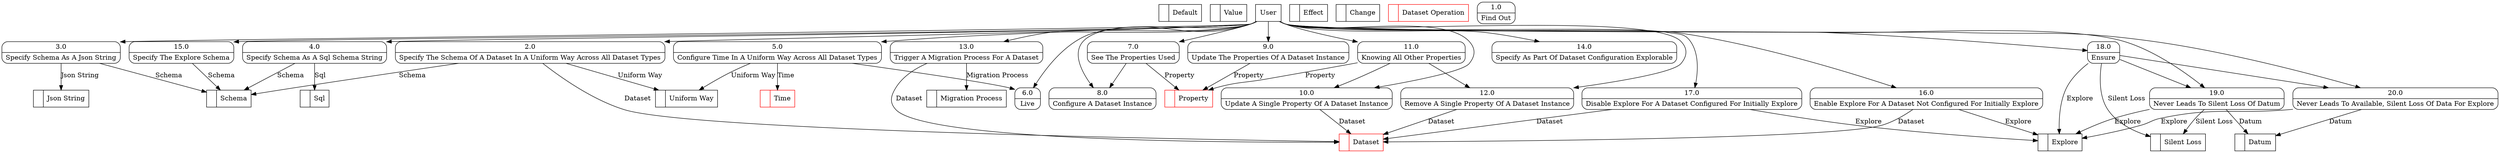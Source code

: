 digraph dfd2{ 
node[shape=record]
200 [label="<f0>  |<f1> Default " ];
201 [label="<f0>  |<f1> Value " ];
202 [label="<f0>  |<f1> Property " color=red];
203 [label="<f0>  |<f1> Schema " ];
204 [label="<f0>  |<f1> Dataset " color=red];
205 [label="<f0>  |<f1> Uniform Way " ];
206 [label="<f0>  |<f1> Json String " ];
207 [label="<f0>  |<f1> Time " color=red];
208 [label="<f0>  |<f1> Migration Process " ];
209 [label="<f0>  |<f1> Explore " ];
210 [label="<f0>  |<f1> Effect " ];
211 [label="<f0>  |<f1> Change " ];
212 [label="<f0>  |<f1> Dataset Operation " color=red];
213 [label="<f0>  |<f1> Datum " ];
214 [label="<f0>  |<f1> Silent Loss " ];
215 [label="<f0>  |<f1> Sql " ];
216 [label="User" shape=box];
217 [label="{<f0> 1.0|<f1> Find Out }" shape=Mrecord];
218 [label="{<f0> 2.0|<f1> Specify The Schema Of A Dataset In A Uniform Way Across All Dataset Types }" shape=Mrecord];
219 [label="{<f0> 3.0|<f1> Specify Schema As A Json String }" shape=Mrecord];
220 [label="{<f0> 4.0|<f1> Specify Schema As A Sql Schema String }" shape=Mrecord];
221 [label="{<f0> 5.0|<f1> Configure Time In A Uniform Way Across All Dataset Types }" shape=Mrecord];
222 [label="{<f0> 6.0|<f1> Live }" shape=Mrecord];
223 [label="{<f0> 7.0|<f1> See The Properties Used }" shape=Mrecord];
224 [label="{<f0> 8.0|<f1> Configure A Dataset Instance }" shape=Mrecord];
225 [label="{<f0> 9.0|<f1> Update The Properties Of A Dataset Instance }" shape=Mrecord];
226 [label="{<f0> 10.0|<f1> Update A Single Property Of A Dataset Instance }" shape=Mrecord];
227 [label="{<f0> 11.0|<f1> Knowing All Other Properties }" shape=Mrecord];
228 [label="{<f0> 12.0|<f1> Remove A Single Property Of A Dataset Instance }" shape=Mrecord];
229 [label="{<f0> 13.0|<f1> Trigger A Migration Process For A Dataset }" shape=Mrecord];
230 [label="{<f0> 14.0|<f1> Specify As Part Of Dataset Configuration Explorable }" shape=Mrecord];
231 [label="{<f0> 15.0|<f1> Specify The Explore Schema }" shape=Mrecord];
232 [label="{<f0> 16.0|<f1> Enable Explore For A Dataset Not Configured For Initially Explore }" shape=Mrecord];
233 [label="{<f0> 17.0|<f1> Disable Explore For A Dataset Configured For Initially Explore }" shape=Mrecord];
234 [label="{<f0> 18.0|<f1> Ensure }" shape=Mrecord];
235 [label="{<f0> 19.0|<f1> Never Leads To Silent Loss Of Datum }" shape=Mrecord];
236 [label="{<f0> 20.0|<f1> Never Leads To Available, Silent Loss Of Data For Explore }" shape=Mrecord];
216 -> 218
216 -> 219
216 -> 220
216 -> 221
216 -> 222
216 -> 223
216 -> 224
216 -> 225
216 -> 226
216 -> 227
216 -> 228
216 -> 229
216 -> 230
216 -> 231
216 -> 232
216 -> 233
216 -> 234
216 -> 235
216 -> 236
218 -> 203 [label="Schema"]
218 -> 204 [label="Dataset"]
218 -> 205 [label="Uniform Way"]
219 -> 206 [label="Json String"]
219 -> 203 [label="Schema"]
220 -> 203 [label="Schema"]
221 -> 222
221 -> 207 [label="Time"]
221 -> 205 [label="Uniform Way"]
223 -> 224
223 -> 202 [label="Property"]
225 -> 202 [label="Property"]
226 -> 204 [label="Dataset"]
227 -> 226
227 -> 228
227 -> 202 [label="Property"]
228 -> 204 [label="Dataset"]
229 -> 208 [label="Migration Process"]
229 -> 204 [label="Dataset"]
231 -> 203 [label="Schema"]
232 -> 209 [label="Explore"]
232 -> 204 [label="Dataset"]
233 -> 204 [label="Dataset"]
233 -> 209 [label="Explore"]
234 -> 235
234 -> 236
234 -> 214 [label="Silent Loss"]
234 -> 209 [label="Explore"]
235 -> 214 [label="Silent Loss"]
235 -> 213 [label="Datum"]
235 -> 209 [label="Explore"]
236 -> 209 [label="Explore"]
236 -> 213 [label="Datum"]
220 -> 215 [label="Sql"]
}